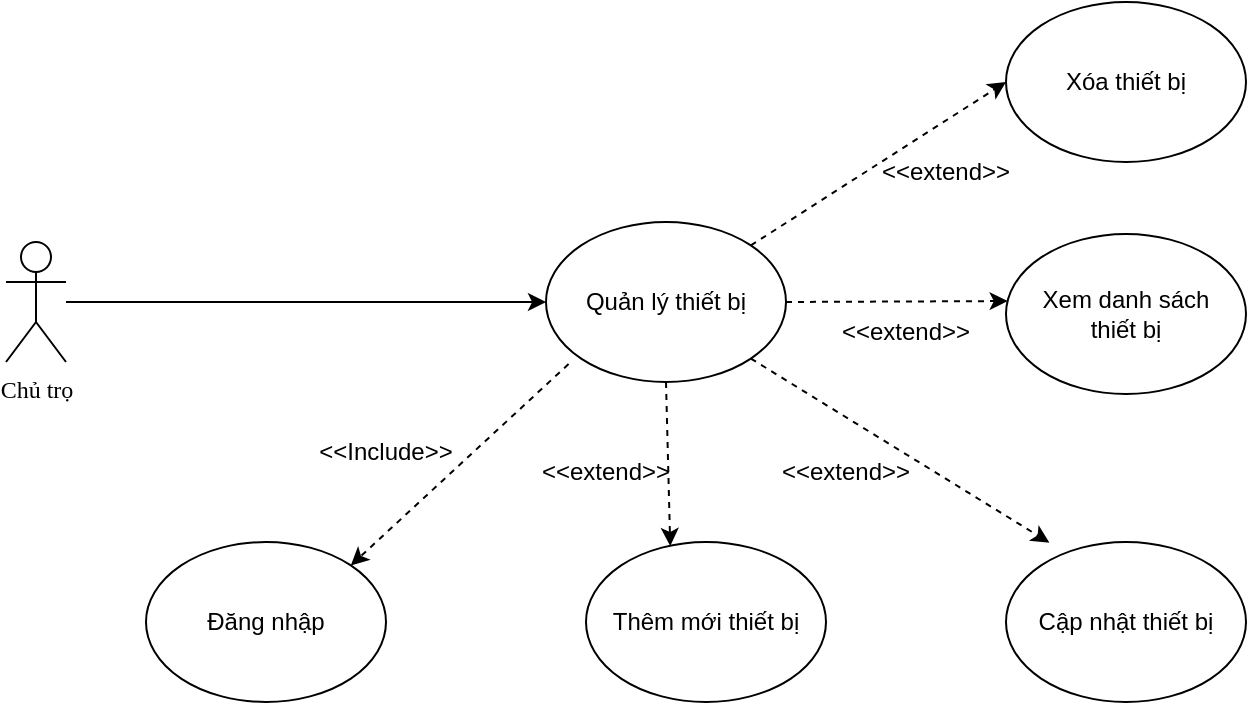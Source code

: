 <mxfile version="22.0.8" type="device">
  <diagram name="Trang-1" id="k-Y43ItitHLtxpVuTFzf">
    <mxGraphModel dx="1118" dy="604" grid="1" gridSize="10" guides="1" tooltips="1" connect="1" arrows="1" fold="1" page="1" pageScale="1" pageWidth="827" pageHeight="1169" math="0" shadow="0">
      <root>
        <mxCell id="0" />
        <mxCell id="1" parent="0" />
        <mxCell id="BNB0B96FJvuxaKTZk1bq-1" value="Chủ trọ" style="shape=umlActor;verticalLabelPosition=bottom;verticalAlign=top;html=1;outlineConnect=0;fontFamily=Times New Roman;" vertex="1" parent="1">
          <mxGeometry x="70" y="130" width="30" height="60" as="geometry" />
        </mxCell>
        <mxCell id="BNB0B96FJvuxaKTZk1bq-2" value="Quản lý thiết bị" style="ellipse;whiteSpace=wrap;html=1;" vertex="1" parent="1">
          <mxGeometry x="340" y="120" width="120" height="80" as="geometry" />
        </mxCell>
        <mxCell id="BNB0B96FJvuxaKTZk1bq-3" value="Đăng nhập" style="ellipse;whiteSpace=wrap;html=1;" vertex="1" parent="1">
          <mxGeometry x="140" y="280" width="120" height="80" as="geometry" />
        </mxCell>
        <mxCell id="BNB0B96FJvuxaKTZk1bq-4" value="Thêm mới thiết bị" style="ellipse;whiteSpace=wrap;html=1;" vertex="1" parent="1">
          <mxGeometry x="360" y="280" width="120" height="80" as="geometry" />
        </mxCell>
        <mxCell id="BNB0B96FJvuxaKTZk1bq-5" value="Cập nhật thiết bị" style="ellipse;whiteSpace=wrap;html=1;" vertex="1" parent="1">
          <mxGeometry x="570" y="280" width="120" height="80" as="geometry" />
        </mxCell>
        <mxCell id="BNB0B96FJvuxaKTZk1bq-6" value="Xem danh sách&lt;br&gt;thiết bị" style="ellipse;whiteSpace=wrap;html=1;" vertex="1" parent="1">
          <mxGeometry x="570" y="126" width="120" height="80" as="geometry" />
        </mxCell>
        <mxCell id="BNB0B96FJvuxaKTZk1bq-7" value="Xóa thiết bị" style="ellipse;whiteSpace=wrap;html=1;" vertex="1" parent="1">
          <mxGeometry x="570" y="10" width="120" height="80" as="geometry" />
        </mxCell>
        <mxCell id="BNB0B96FJvuxaKTZk1bq-8" value="" style="endArrow=classic;html=1;rounded=0;entryX=0;entryY=0.5;entryDx=0;entryDy=0;" edge="1" parent="1" source="BNB0B96FJvuxaKTZk1bq-1" target="BNB0B96FJvuxaKTZk1bq-2">
          <mxGeometry width="50" height="50" relative="1" as="geometry">
            <mxPoint x="390" y="240" as="sourcePoint" />
            <mxPoint x="440" y="190" as="targetPoint" />
          </mxGeometry>
        </mxCell>
        <mxCell id="BNB0B96FJvuxaKTZk1bq-9" value="" style="endArrow=classic;html=1;rounded=0;exitX=0.094;exitY=0.888;exitDx=0;exitDy=0;exitPerimeter=0;entryX=1;entryY=0;entryDx=0;entryDy=0;dashed=1;" edge="1" parent="1" source="BNB0B96FJvuxaKTZk1bq-2" target="BNB0B96FJvuxaKTZk1bq-3">
          <mxGeometry width="50" height="50" relative="1" as="geometry">
            <mxPoint x="250" y="270" as="sourcePoint" />
            <mxPoint x="300" y="220" as="targetPoint" />
          </mxGeometry>
        </mxCell>
        <mxCell id="BNB0B96FJvuxaKTZk1bq-10" value="&amp;lt;&amp;lt;Include&amp;gt;&amp;gt;" style="text;html=1;strokeColor=none;fillColor=none;align=center;verticalAlign=middle;whiteSpace=wrap;rounded=0;" vertex="1" parent="1">
          <mxGeometry x="230" y="220" width="60" height="30" as="geometry" />
        </mxCell>
        <mxCell id="BNB0B96FJvuxaKTZk1bq-11" value="" style="endArrow=classic;html=1;rounded=0;dashed=1;entryX=0.351;entryY=0.025;entryDx=0;entryDy=0;entryPerimeter=0;" edge="1" parent="1" target="BNB0B96FJvuxaKTZk1bq-4">
          <mxGeometry width="50" height="50" relative="1" as="geometry">
            <mxPoint x="400" y="200" as="sourcePoint" />
            <mxPoint x="396" y="280" as="targetPoint" />
          </mxGeometry>
        </mxCell>
        <mxCell id="BNB0B96FJvuxaKTZk1bq-12" value="" style="endArrow=classic;html=1;rounded=0;dashed=1;entryX=0.181;entryY=0.004;entryDx=0;entryDy=0;entryPerimeter=0;exitX=1;exitY=1;exitDx=0;exitDy=0;" edge="1" parent="1" source="BNB0B96FJvuxaKTZk1bq-2" target="BNB0B96FJvuxaKTZk1bq-5">
          <mxGeometry width="50" height="50" relative="1" as="geometry">
            <mxPoint x="410" y="210" as="sourcePoint" />
            <mxPoint x="412" y="292" as="targetPoint" />
          </mxGeometry>
        </mxCell>
        <mxCell id="BNB0B96FJvuxaKTZk1bq-13" value="" style="endArrow=classic;html=1;rounded=0;dashed=1;entryX=0.007;entryY=0.419;entryDx=0;entryDy=0;entryPerimeter=0;exitX=1;exitY=0.5;exitDx=0;exitDy=0;" edge="1" parent="1" source="BNB0B96FJvuxaKTZk1bq-2" target="BNB0B96FJvuxaKTZk1bq-6">
          <mxGeometry width="50" height="50" relative="1" as="geometry">
            <mxPoint x="420" y="220" as="sourcePoint" />
            <mxPoint x="422" y="302" as="targetPoint" />
          </mxGeometry>
        </mxCell>
        <mxCell id="BNB0B96FJvuxaKTZk1bq-14" value="" style="endArrow=classic;html=1;rounded=0;dashed=1;entryX=0;entryY=0.5;entryDx=0;entryDy=0;exitX=1;exitY=0;exitDx=0;exitDy=0;" edge="1" parent="1" source="BNB0B96FJvuxaKTZk1bq-2" target="BNB0B96FJvuxaKTZk1bq-7">
          <mxGeometry width="50" height="50" relative="1" as="geometry">
            <mxPoint x="430" y="230" as="sourcePoint" />
            <mxPoint x="432" y="312" as="targetPoint" />
          </mxGeometry>
        </mxCell>
        <mxCell id="BNB0B96FJvuxaKTZk1bq-15" value="&amp;lt;&amp;lt;extend&amp;gt;&amp;gt;" style="text;html=1;strokeColor=none;fillColor=none;align=center;verticalAlign=middle;whiteSpace=wrap;rounded=0;" vertex="1" parent="1">
          <mxGeometry x="340" y="230" width="60" height="30" as="geometry" />
        </mxCell>
        <mxCell id="BNB0B96FJvuxaKTZk1bq-16" value="&amp;lt;&amp;lt;extend&amp;gt;&amp;gt;" style="text;html=1;strokeColor=none;fillColor=none;align=center;verticalAlign=middle;whiteSpace=wrap;rounded=0;" vertex="1" parent="1">
          <mxGeometry x="460" y="230" width="60" height="30" as="geometry" />
        </mxCell>
        <mxCell id="BNB0B96FJvuxaKTZk1bq-17" value="&amp;lt;&amp;lt;extend&amp;gt;&amp;gt;" style="text;html=1;strokeColor=none;fillColor=none;align=center;verticalAlign=middle;whiteSpace=wrap;rounded=0;" vertex="1" parent="1">
          <mxGeometry x="490" y="160" width="60" height="30" as="geometry" />
        </mxCell>
        <mxCell id="BNB0B96FJvuxaKTZk1bq-18" value="&amp;lt;&amp;lt;extend&amp;gt;&amp;gt;" style="text;html=1;strokeColor=none;fillColor=none;align=center;verticalAlign=middle;whiteSpace=wrap;rounded=0;" vertex="1" parent="1">
          <mxGeometry x="510" y="80" width="60" height="30" as="geometry" />
        </mxCell>
      </root>
    </mxGraphModel>
  </diagram>
</mxfile>

